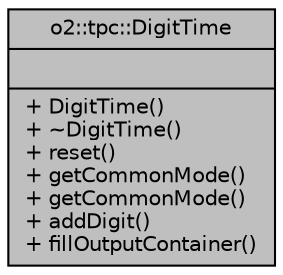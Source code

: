 digraph "o2::tpc::DigitTime"
{
 // INTERACTIVE_SVG=YES
  bgcolor="transparent";
  edge [fontname="Helvetica",fontsize="10",labelfontname="Helvetica",labelfontsize="10"];
  node [fontname="Helvetica",fontsize="10",shape=record];
  Node1 [label="{o2::tpc::DigitTime\n||+ DigitTime()\l+ ~DigitTime()\l+ reset()\l+ getCommonMode()\l+ getCommonMode()\l+ addDigit()\l+ fillOutputContainer()\l}",height=0.2,width=0.4,color="black", fillcolor="grey75", style="filled", fontcolor="black"];
}
